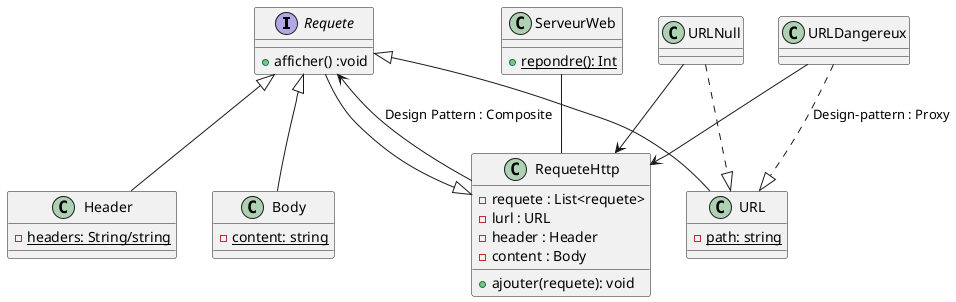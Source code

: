 @startuml ServeurWeb
interface Requete {
     + afficher() :void   
}
class RequeteHttp {
    - requete : List<requete>
    - lurl : URL
    - header : Header
    - content : Body
    + ajouter(requete): void
}

class URL {
     {static} - path: string
}
class Header {
     {static} - headers: String/string
}
class Body {
     {static} - content: string
}
class ServeurWeb {
     {static} + repondre(): Int
}

ServeurWeb -- RequeteHttp 
Requete <-- RequeteHttp : Design Pattern : Composite
RequeteHttp <|-- Requete
URLDangereux-->RequeteHttp
URLNull-->RequeteHttp
Requete <|-- Header
Requete <|-- Body
Requete <|-- URL

URLDangereux..|>URL : Design-pattern : Proxy
URLNull..|>URL

@enduml
